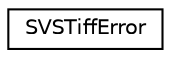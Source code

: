 digraph G
{
  edge [fontname="Helvetica",fontsize="10",labelfontname="Helvetica",labelfontsize="10"];
  node [fontname="Helvetica",fontsize="10",shape=record];
  rankdir=LR;
  Node1 [label="SVSTiffError",height=0.2,width=0.4,color="black", fillcolor="white", style="filled",URL="$class_s_v_s_tiff_error.html"];
}
